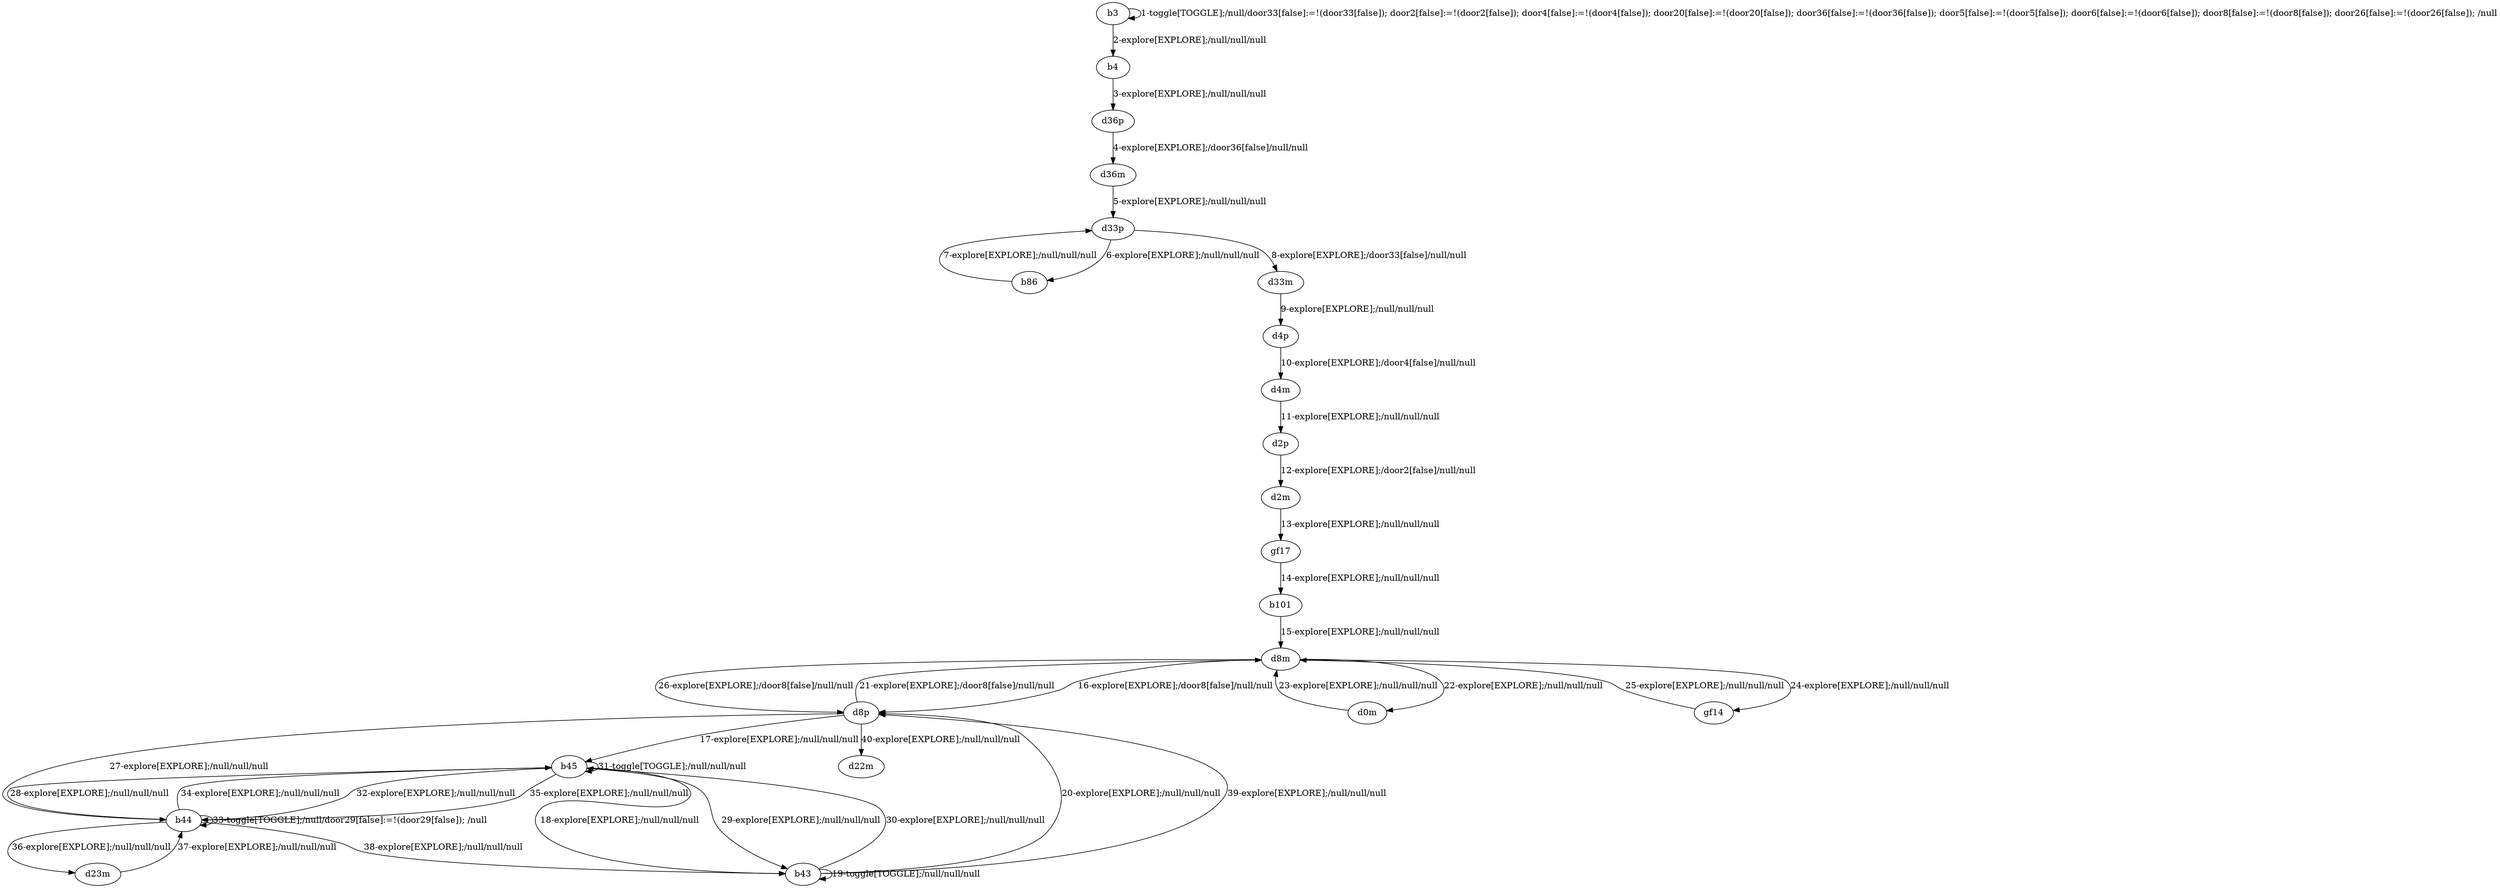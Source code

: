 # Total number of goals covered by this test: 4
# b43 --> b45
# b43 --> d8p
# b45 --> b43
# b43 --> b43

digraph g {
"b3" -> "b3" [label = "1-toggle[TOGGLE];/null/door33[false]:=!(door33[false]); door2[false]:=!(door2[false]); door4[false]:=!(door4[false]); door20[false]:=!(door20[false]); door36[false]:=!(door36[false]); door5[false]:=!(door5[false]); door6[false]:=!(door6[false]); door8[false]:=!(door8[false]); door26[false]:=!(door26[false]); /null"];
"b3" -> "b4" [label = "2-explore[EXPLORE];/null/null/null"];
"b4" -> "d36p" [label = "3-explore[EXPLORE];/null/null/null"];
"d36p" -> "d36m" [label = "4-explore[EXPLORE];/door36[false]/null/null"];
"d36m" -> "d33p" [label = "5-explore[EXPLORE];/null/null/null"];
"d33p" -> "b86" [label = "6-explore[EXPLORE];/null/null/null"];
"b86" -> "d33p" [label = "7-explore[EXPLORE];/null/null/null"];
"d33p" -> "d33m" [label = "8-explore[EXPLORE];/door33[false]/null/null"];
"d33m" -> "d4p" [label = "9-explore[EXPLORE];/null/null/null"];
"d4p" -> "d4m" [label = "10-explore[EXPLORE];/door4[false]/null/null"];
"d4m" -> "d2p" [label = "11-explore[EXPLORE];/null/null/null"];
"d2p" -> "d2m" [label = "12-explore[EXPLORE];/door2[false]/null/null"];
"d2m" -> "gf17" [label = "13-explore[EXPLORE];/null/null/null"];
"gf17" -> "b101" [label = "14-explore[EXPLORE];/null/null/null"];
"b101" -> "d8m" [label = "15-explore[EXPLORE];/null/null/null"];
"d8m" -> "d8p" [label = "16-explore[EXPLORE];/door8[false]/null/null"];
"d8p" -> "b45" [label = "17-explore[EXPLORE];/null/null/null"];
"b45" -> "b43" [label = "18-explore[EXPLORE];/null/null/null"];
"b43" -> "b43" [label = "19-toggle[TOGGLE];/null/null/null"];
"b43" -> "d8p" [label = "20-explore[EXPLORE];/null/null/null"];
"d8p" -> "d8m" [label = "21-explore[EXPLORE];/door8[false]/null/null"];
"d8m" -> "d0m" [label = "22-explore[EXPLORE];/null/null/null"];
"d0m" -> "d8m" [label = "23-explore[EXPLORE];/null/null/null"];
"d8m" -> "gf14" [label = "24-explore[EXPLORE];/null/null/null"];
"gf14" -> "d8m" [label = "25-explore[EXPLORE];/null/null/null"];
"d8m" -> "d8p" [label = "26-explore[EXPLORE];/door8[false]/null/null"];
"d8p" -> "b44" [label = "27-explore[EXPLORE];/null/null/null"];
"b44" -> "b45" [label = "28-explore[EXPLORE];/null/null/null"];
"b45" -> "b43" [label = "29-explore[EXPLORE];/null/null/null"];
"b43" -> "b45" [label = "30-explore[EXPLORE];/null/null/null"];
"b45" -> "b45" [label = "31-toggle[TOGGLE];/null/null/null"];
"b45" -> "b44" [label = "32-explore[EXPLORE];/null/null/null"];
"b44" -> "b44" [label = "33-toggle[TOGGLE];/null/door29[false]:=!(door29[false]); /null"];
"b44" -> "b45" [label = "34-explore[EXPLORE];/null/null/null"];
"b45" -> "b44" [label = "35-explore[EXPLORE];/null/null/null"];
"b44" -> "d23m" [label = "36-explore[EXPLORE];/null/null/null"];
"d23m" -> "b44" [label = "37-explore[EXPLORE];/null/null/null"];
"b44" -> "b43" [label = "38-explore[EXPLORE];/null/null/null"];
"b43" -> "d8p" [label = "39-explore[EXPLORE];/null/null/null"];
"d8p" -> "d22m" [label = "40-explore[EXPLORE];/null/null/null"];
}